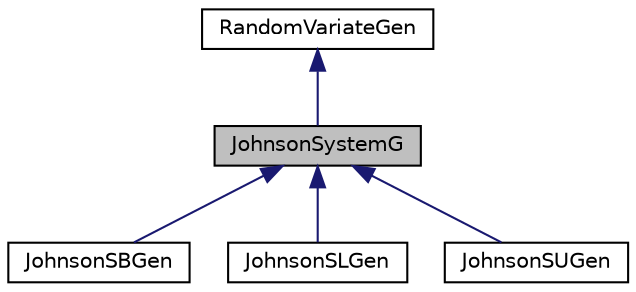 digraph "JohnsonSystemG"
{
 // INTERACTIVE_SVG=YES
  bgcolor="transparent";
  edge [fontname="Helvetica",fontsize="10",labelfontname="Helvetica",labelfontsize="10"];
  node [fontname="Helvetica",fontsize="10",shape=record];
  Node0 [label="JohnsonSystemG",height=0.2,width=0.4,color="black", fillcolor="grey75", style="filled", fontcolor="black"];
  Node1 -> Node0 [dir="back",color="midnightblue",fontsize="10",style="solid",fontname="Helvetica"];
  Node1 [label="RandomVariateGen",height=0.2,width=0.4,color="black",URL="$de/de0/classumontreal_1_1ssj_1_1randvar_1_1RandomVariateGen.html",tooltip="This is the base class for all random variate generators over the real line. "];
  Node0 -> Node2 [dir="back",color="midnightblue",fontsize="10",style="solid",fontname="Helvetica"];
  Node2 [label="JohnsonSBGen",height=0.2,width=0.4,color="black",URL="$d4/ddf/classumontreal_1_1ssj_1_1randvar_1_1JohnsonSBGen.html",tooltip="This class implements random variate generators for the Johnson  distribution. "];
  Node0 -> Node3 [dir="back",color="midnightblue",fontsize="10",style="solid",fontname="Helvetica"];
  Node3 [label="JohnsonSLGen",height=0.2,width=0.4,color="black",URL="$db/dc4/classumontreal_1_1ssj_1_1randvar_1_1JohnsonSLGen.html",tooltip="This class implements random variate generators for the Johnson  distribution. "];
  Node0 -> Node4 [dir="back",color="midnightblue",fontsize="10",style="solid",fontname="Helvetica"];
  Node4 [label="JohnsonSUGen",height=0.2,width=0.4,color="black",URL="$d7/d5e/classumontreal_1_1ssj_1_1randvar_1_1JohnsonSUGen.html",tooltip="This class implements random variate generators for the Johnson  distribution. "];
}
